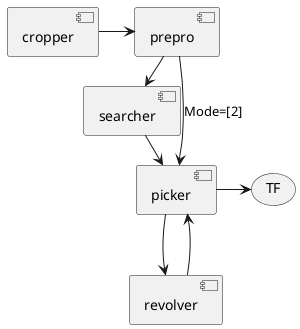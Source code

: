 @startuml
component [cropper]
component [prepro]
component [searcher]
component [picker]
component [revolver]
component (TF)

cropper -right-> prepro
prepro -right-> searcher : "Mode=[01]"
searcher -right-> picker
prepro --> picker : "Mode=[2]"
picker -right-> TF
picker --> revolver
revolver --> picker
@enduml
